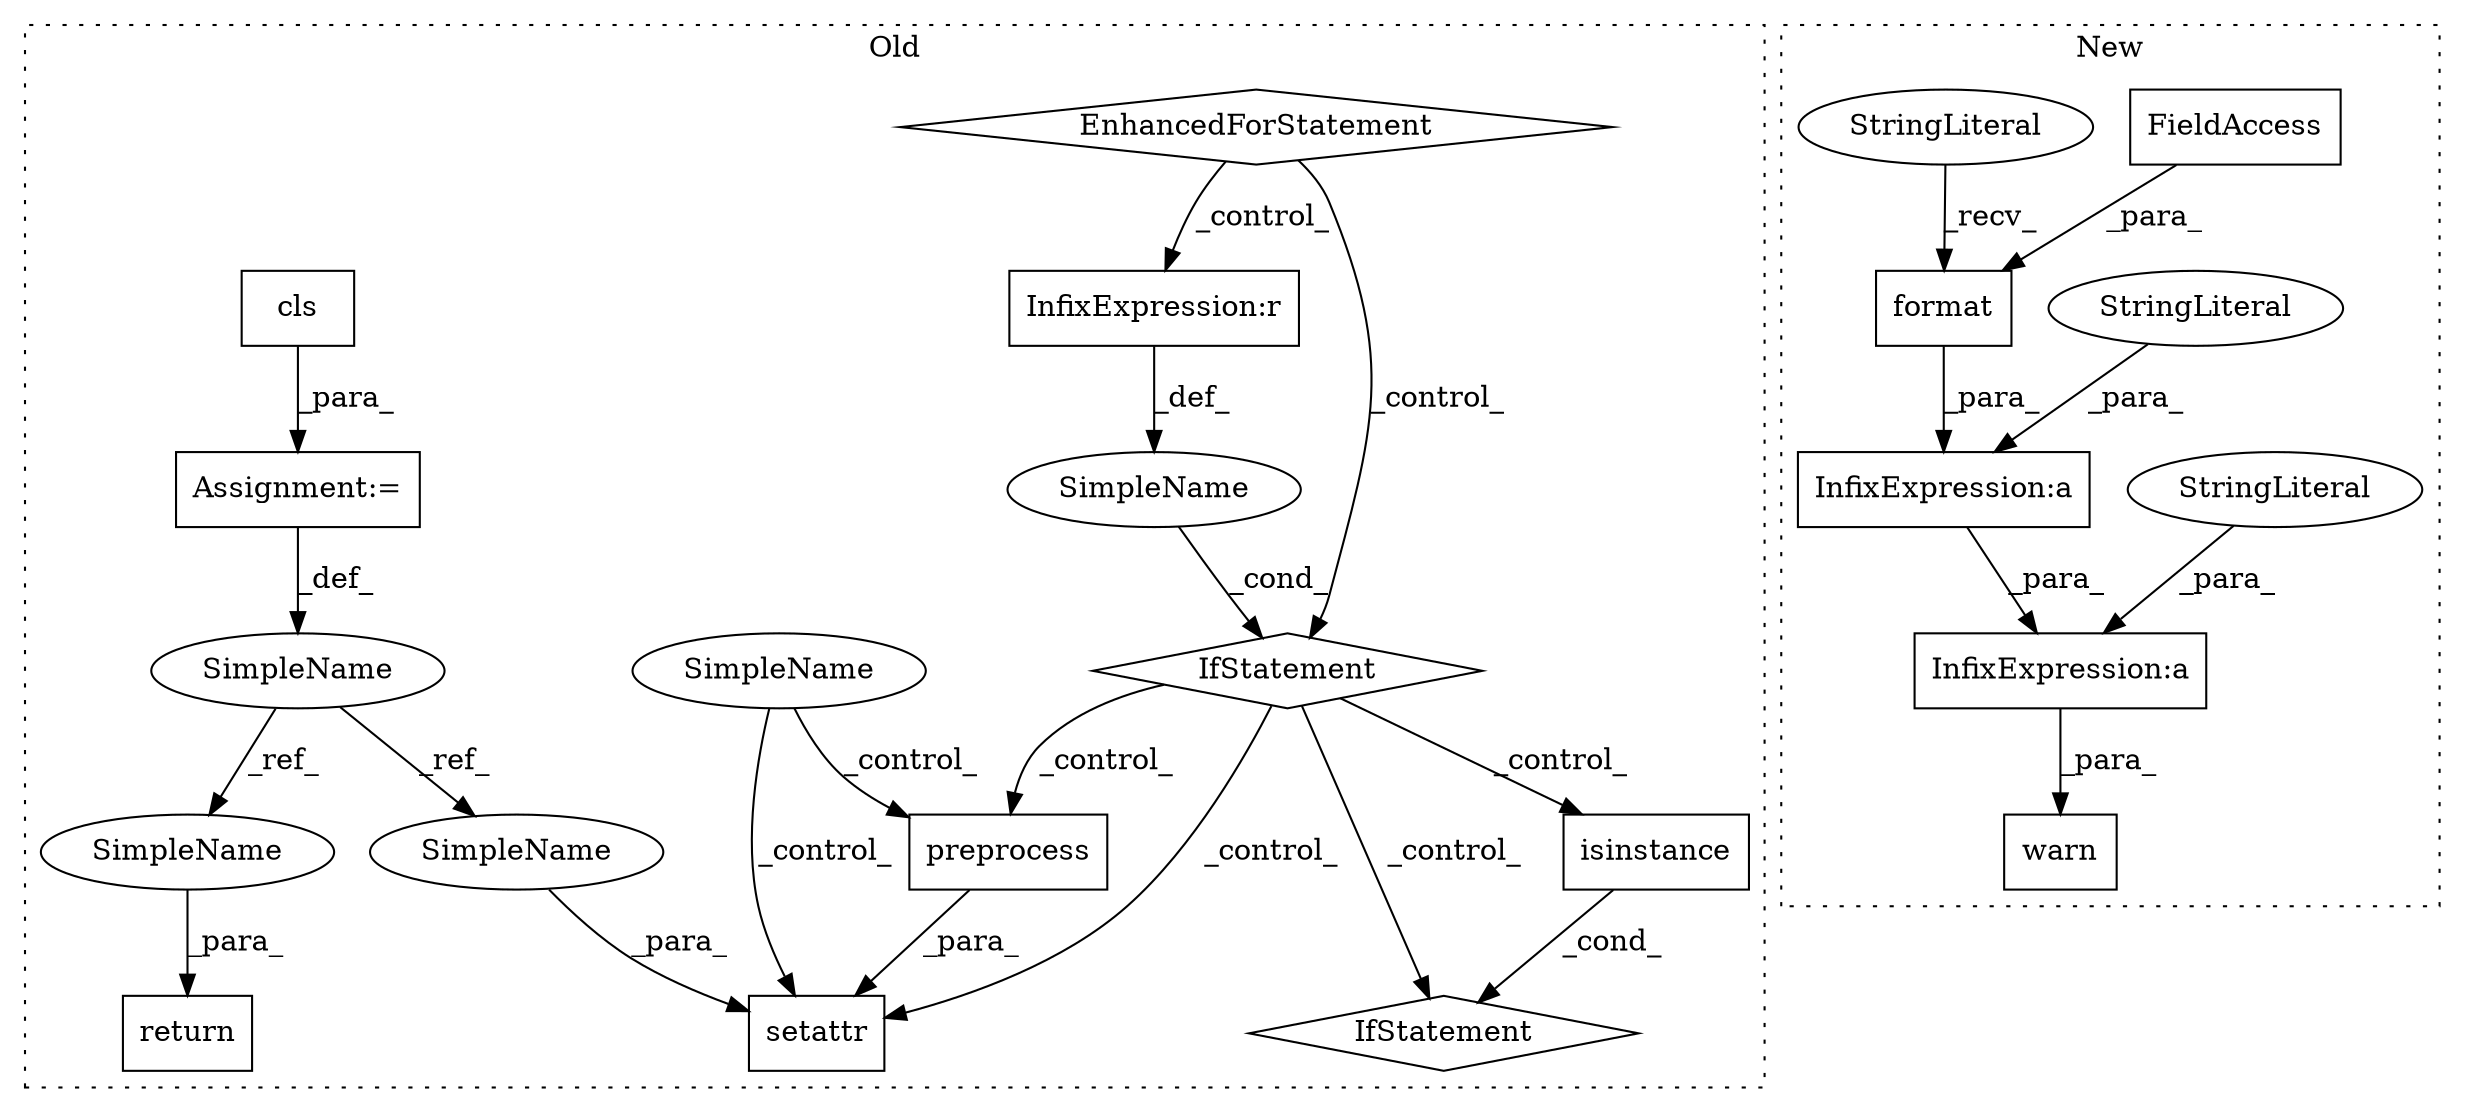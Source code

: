 digraph G {
subgraph cluster0 {
1 [label="preprocess" a="32" s="4323,4337" l="11,1" shape="box"];
3 [label="setattr" a="32" s="4301,4338" l="8,1" shape="box"];
4 [label="EnhancedForStatement" a="70" s="3843,3949" l="80,2" shape="diamond"];
5 [label="SimpleName" a="42" s="3829" l="2" shape="ellipse"];
6 [label="return" a="41" s="4369" l="7" shape="box"];
7 [label="isinstance" a="32" s="3992,4013" l="11,1" shape="box"];
8 [label="IfStatement" a="25" s="3959,3976" l="4,2" shape="diamond"];
13 [label="SimpleName" a="42" s="" l="" shape="ellipse"];
14 [label="IfStatement" a="25" s="3988,4014" l="4,2" shape="diamond"];
15 [label="SimpleName" a="42" s="" l="" shape="ellipse"];
16 [label="cls" a="32" s="3832" l="5" shape="box"];
20 [label="InfixExpression:r" a="27" s="3968" l="4" shape="box"];
21 [label="Assignment:=" a="7" s="3831" l="1" shape="box"];
22 [label="SimpleName" a="42" s="4309" l="2" shape="ellipse"];
23 [label="SimpleName" a="42" s="4376" l="2" shape="ellipse"];
label = "Old";
style="dotted";
}
subgraph cluster1 {
2 [label="warn" a="32" s="1061,1243" l="5,1" shape="box"];
9 [label="InfixExpression:a" a="27" s="1171" l="3" shape="box"];
10 [label="InfixExpression:a" a="27" s="1114" l="3" shape="box"];
11 [label="format" a="32" s="1083,1113" l="7,1" shape="box"];
12 [label="FieldAccess" a="22" s="1090" l="4" shape="box"];
17 [label="StringLiteral" a="45" s="1174" l="57" shape="ellipse"];
18 [label="StringLiteral" a="45" s="1117" l="53" shape="ellipse"];
19 [label="StringLiteral" a="45" s="1067" l="15" shape="ellipse"];
label = "New";
style="dotted";
}
1 -> 3 [label="_para_"];
4 -> 20 [label="_control_"];
4 -> 8 [label="_control_"];
5 -> 22 [label="_ref_"];
5 -> 23 [label="_ref_"];
7 -> 14 [label="_cond_"];
8 -> 14 [label="_control_"];
8 -> 1 [label="_control_"];
8 -> 7 [label="_control_"];
8 -> 3 [label="_control_"];
9 -> 2 [label="_para_"];
10 -> 9 [label="_para_"];
11 -> 10 [label="_para_"];
12 -> 11 [label="_para_"];
13 -> 8 [label="_cond_"];
15 -> 1 [label="_control_"];
15 -> 3 [label="_control_"];
16 -> 21 [label="_para_"];
17 -> 9 [label="_para_"];
18 -> 10 [label="_para_"];
19 -> 11 [label="_recv_"];
20 -> 13 [label="_def_"];
21 -> 5 [label="_def_"];
22 -> 3 [label="_para_"];
23 -> 6 [label="_para_"];
}